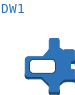 <?xml version="1.0" encoding="UTF-8"?>
<dia:diagram xmlns:dia="http://www.lysator.liu.se/~alla/dia/">
  <dia:layer name="Fondo" visible="true" active="true">
    <dia:group>
      <dia:group>
        <dia:group>
          <dia:group>
            <dia:object type="Standard - BezierLine" version="0" id="O0">
              <dia:attribute name="obj_pos">
                <dia:point val="2.412,1.839"/>
              </dia:attribute>
              <dia:attribute name="obj_bb">
                <dia:rectangle val="1.409,1.826;3.409,1.963"/>
              </dia:attribute>
              <dia:attribute name="bez_points">
                <dia:point val="2.412,1.839"/>
                <dia:point val="2.412,1.963"/>
                <dia:point val="2.412,1.839"/>
                <dia:point val="2.412,1.963"/>
                <dia:point val="2.41,1.958"/>
                <dia:point val="2.409,1.954"/>
                <dia:point val="2.409,1.95"/>
                <dia:point val="2.409,1.826"/>
                <dia:point val="2.409,1.95"/>
                <dia:point val="2.409,1.826"/>
                <dia:point val="2.409,1.83"/>
                <dia:point val="2.41,1.834"/>
                <dia:point val="2.412,1.839"/>
              </dia:attribute>
              <dia:attribute name="corner_types">
                <dia:enum val="0"/>
                <dia:enum val="0"/>
                <dia:enum val="0"/>
                <dia:enum val="0"/>
                <dia:enum val="0"/>
              </dia:attribute>
              <dia:attribute name="line_color">
                <dia:color val="#19486f"/>
              </dia:attribute>
              <dia:attribute name="line_width">
                <dia:real val="0"/>
              </dia:attribute>
            </dia:object>
          </dia:group>
          <dia:object type="Standard - Beziergon" version="0" id="O1">
            <dia:attribute name="obj_pos">
              <dia:point val="2.409,1.95"/>
            </dia:attribute>
            <dia:attribute name="obj_bb">
              <dia:rectangle val="1.409,1.826;3.409,1.963"/>
            </dia:attribute>
            <dia:attribute name="bez_points">
              <dia:point val="2.409,1.95"/>
              <dia:point val="2.409,1.826"/>
              <dia:point val="2.409,1.95"/>
              <dia:point val="2.409,1.826"/>
              <dia:point val="2.409,1.83"/>
              <dia:point val="2.41,1.835"/>
              <dia:point val="2.412,1.839"/>
              <dia:point val="2.412,1.963"/>
              <dia:point val="2.412,1.839"/>
              <dia:point val="2.412,1.963"/>
              <dia:point val="2.41,1.958"/>
              <dia:point val="2.409,1.954"/>
            </dia:attribute>
            <dia:attribute name="corner_types">
              <dia:enum val="0"/>
              <dia:enum val="0"/>
              <dia:enum val="0"/>
              <dia:enum val="0"/>
              <dia:enum val="0"/>
            </dia:attribute>
            <dia:attribute name="line_color">
              <dia:color val="#19486f"/>
            </dia:attribute>
            <dia:attribute name="line_width">
              <dia:real val="0"/>
            </dia:attribute>
            <dia:attribute name="inner_color">
              <dia:color val="#19486f"/>
            </dia:attribute>
            <dia:attribute name="show_background">
              <dia:boolean val="true"/>
            </dia:attribute>
          </dia:object>
          <dia:group>
            <dia:object type="Standard - Polygon" version="0" id="O2">
              <dia:attribute name="obj_pos">
                <dia:point val="2.757,1.829"/>
              </dia:attribute>
              <dia:attribute name="obj_bb">
                <dia:rectangle val="2.472,1.829;2.757,1.963"/>
              </dia:attribute>
              <dia:attribute name="poly_points">
                <dia:point val="2.757,1.829"/>
                <dia:point val="2.745,1.963"/>
                <dia:point val="2.482,1.963"/>
                <dia:point val="2.472,1.832"/>
              </dia:attribute>
              <dia:attribute name="line_color">
                <dia:color val="#19486f"/>
              </dia:attribute>
              <dia:attribute name="line_width">
                <dia:real val="0"/>
              </dia:attribute>
              <dia:attribute name="inner_color">
                <dia:color val="#19486f"/>
              </dia:attribute>
              <dia:attribute name="show_background">
                <dia:boolean val="true"/>
              </dia:attribute>
            </dia:object>
          </dia:group>
          <dia:group>
            <dia:object type="Standard - BezierLine" version="0" id="O3">
              <dia:attribute name="obj_pos">
                <dia:point val="2.919,1.848"/>
              </dia:attribute>
              <dia:attribute name="obj_bb">
                <dia:rectangle val="2.851,1.848;2.919,2.007"/>
              </dia:attribute>
              <dia:attribute name="bez_points">
                <dia:point val="2.919,1.848"/>
                <dia:point val="2.919,1.972"/>
                <dia:point val="2.919,1.848"/>
                <dia:point val="2.919,1.972"/>
                <dia:point val="2.903,1.992"/>
                <dia:point val="2.879,2.005"/>
                <dia:point val="2.851,2.007"/>
                <dia:point val="2.851,1.883"/>
                <dia:point val="2.851,2.007"/>
                <dia:point val="2.851,1.883"/>
                <dia:point val="2.879,1.881"/>
                <dia:point val="2.903,1.868"/>
                <dia:point val="2.919,1.848"/>
              </dia:attribute>
              <dia:attribute name="corner_types">
                <dia:enum val="0"/>
                <dia:enum val="0"/>
                <dia:enum val="0"/>
                <dia:enum val="0"/>
                <dia:enum val="0"/>
              </dia:attribute>
              <dia:attribute name="line_color">
                <dia:color val="#19486f"/>
              </dia:attribute>
              <dia:attribute name="line_width">
                <dia:real val="0"/>
              </dia:attribute>
            </dia:object>
          </dia:group>
          <dia:object type="Standard - Beziergon" version="0" id="O4">
            <dia:attribute name="obj_pos">
              <dia:point val="2.919,1.848"/>
            </dia:attribute>
            <dia:attribute name="obj_bb">
              <dia:rectangle val="2.851,1.848;2.919,2.007"/>
            </dia:attribute>
            <dia:attribute name="bez_points">
              <dia:point val="2.919,1.848"/>
              <dia:point val="2.919,1.972"/>
              <dia:point val="2.919,1.848"/>
              <dia:point val="2.919,1.972"/>
              <dia:point val="2.903,1.992"/>
              <dia:point val="2.879,2.005"/>
              <dia:point val="2.851,2.007"/>
              <dia:point val="2.851,1.883"/>
              <dia:point val="2.851,2.007"/>
              <dia:point val="2.851,1.883"/>
              <dia:point val="2.879,1.881"/>
              <dia:point val="2.903,1.868"/>
            </dia:attribute>
            <dia:attribute name="corner_types">
              <dia:enum val="-1797716360"/>
              <dia:enum val="0"/>
              <dia:enum val="0"/>
              <dia:enum val="0"/>
              <dia:enum val="0"/>
            </dia:attribute>
            <dia:attribute name="line_color">
              <dia:color val="#19486f"/>
            </dia:attribute>
            <dia:attribute name="line_width">
              <dia:real val="0"/>
            </dia:attribute>
            <dia:attribute name="inner_color">
              <dia:color val="#19486f"/>
            </dia:attribute>
            <dia:attribute name="show_background">
              <dia:boolean val="true"/>
            </dia:attribute>
          </dia:object>
          <dia:group>
            <dia:object type="Standard - Polygon" version="0" id="O5">
              <dia:attribute name="obj_pos">
                <dia:point val="3.121,1.991"/>
              </dia:attribute>
              <dia:attribute name="obj_bb">
                <dia:rectangle val="2.88,1.814;3.121,2.115"/>
              </dia:attribute>
              <dia:attribute name="poly_points">
                <dia:point val="3.121,1.991"/>
                <dia:point val="3.121,2.115"/>
                <dia:point val="2.919,1.972"/>
                <dia:point val="2.88,1.814"/>
              </dia:attribute>
              <dia:attribute name="line_color">
                <dia:color val="#19486f"/>
              </dia:attribute>
              <dia:attribute name="line_width">
                <dia:real val="0"/>
              </dia:attribute>
              <dia:attribute name="inner_color">
                <dia:color val="#19486f"/>
              </dia:attribute>
              <dia:attribute name="show_background">
                <dia:boolean val="true"/>
              </dia:attribute>
            </dia:object>
          </dia:group>
          <dia:group>
            <dia:object type="Standard - Polygon" version="0" id="O6">
              <dia:attribute name="obj_pos">
                <dia:point val="2.482,1.839"/>
              </dia:attribute>
              <dia:attribute name="obj_bb">
                <dia:rectangle val="2.168,1.839;2.482,2.338"/>
              </dia:attribute>
              <dia:attribute name="poly_points">
                <dia:point val="2.482,1.839"/>
                <dia:point val="2.482,1.963"/>
                <dia:point val="2.168,2.338"/>
                <dia:point val="2.168,2.214"/>
              </dia:attribute>
              <dia:attribute name="line_color">
                <dia:color val="#19486f"/>
              </dia:attribute>
              <dia:attribute name="line_width">
                <dia:real val="0"/>
              </dia:attribute>
              <dia:attribute name="inner_color">
                <dia:color val="#19486f"/>
              </dia:attribute>
              <dia:attribute name="show_background">
                <dia:boolean val="true"/>
              </dia:attribute>
            </dia:object>
          </dia:group>
          <dia:group>
            <dia:object type="Standard - Polygon" version="0" id="O7">
              <dia:attribute name="obj_pos">
                <dia:point val="2.919,2.225"/>
              </dia:attribute>
              <dia:attribute name="obj_bb">
                <dia:rectangle val="2.745,1.839;2.919,2.349"/>
              </dia:attribute>
              <dia:attribute name="poly_points">
                <dia:point val="2.919,2.225"/>
                <dia:point val="2.919,2.349"/>
                <dia:point val="2.745,1.963"/>
                <dia:point val="2.745,1.839"/>
              </dia:attribute>
              <dia:attribute name="line_color">
                <dia:color val="#19486f"/>
              </dia:attribute>
              <dia:attribute name="line_width">
                <dia:real val="0"/>
              </dia:attribute>
              <dia:attribute name="inner_color">
                <dia:color val="#19486f"/>
              </dia:attribute>
              <dia:attribute name="show_background">
                <dia:boolean val="true"/>
              </dia:attribute>
            </dia:object>
          </dia:group>
          <dia:group>
            <dia:object type="Standard - Polygon" version="0" id="O8">
              <dia:attribute name="obj_pos">
                <dia:point val="3.163,2.251"/>
              </dia:attribute>
              <dia:attribute name="obj_bb">
                <dia:rectangle val="3.059,2.251;3.163,2.424"/>
              </dia:attribute>
              <dia:attribute name="poly_points">
                <dia:point val="3.163,2.251"/>
                <dia:point val="3.121,2.403"/>
                <dia:point val="3.059,2.424"/>
                <dia:point val="3.059,2.3"/>
              </dia:attribute>
              <dia:attribute name="line_color">
                <dia:color val="#19486f"/>
              </dia:attribute>
              <dia:attribute name="line_width">
                <dia:real val="0"/>
              </dia:attribute>
              <dia:attribute name="inner_color">
                <dia:color val="#19486f"/>
              </dia:attribute>
              <dia:attribute name="show_background">
                <dia:boolean val="true"/>
              </dia:attribute>
            </dia:object>
          </dia:group>
          <dia:group>
            <dia:object type="Standard - Polygon" version="0" id="O9">
              <dia:attribute name="obj_pos">
                <dia:point val="3.605,2.385"/>
              </dia:attribute>
              <dia:attribute name="obj_bb">
                <dia:rectangle val="3.474,2.385;3.605,2.523"/>
              </dia:attribute>
              <dia:attribute name="poly_points">
                <dia:point val="3.605,2.385"/>
                <dia:point val="3.582,2.523"/>
                <dia:point val="3.474,2.523"/>
                <dia:point val="3.474,2.399"/>
              </dia:attribute>
              <dia:attribute name="line_color">
                <dia:color val="#19486f"/>
              </dia:attribute>
              <dia:attribute name="line_width">
                <dia:real val="0"/>
              </dia:attribute>
              <dia:attribute name="inner_color">
                <dia:color val="#19486f"/>
              </dia:attribute>
              <dia:attribute name="show_background">
                <dia:boolean val="true"/>
              </dia:attribute>
            </dia:object>
          </dia:group>
          <dia:group>
            <dia:object type="Standard - Box" version="0" id="O10">
              <dia:attribute name="obj_pos">
                <dia:point val="3.315,2.399"/>
              </dia:attribute>
              <dia:attribute name="obj_bb">
                <dia:rectangle val="3.315,2.399;3.333,2.523"/>
              </dia:attribute>
              <dia:attribute name="elem_corner">
                <dia:point val="3.315,2.399"/>
              </dia:attribute>
              <dia:attribute name="elem_width">
                <dia:real val="0.018"/>
              </dia:attribute>
              <dia:attribute name="elem_height">
                <dia:real val="0.124"/>
              </dia:attribute>
              <dia:attribute name="border_width">
                <dia:real val="0"/>
              </dia:attribute>
              <dia:attribute name="border_color">
                <dia:color val="#19486f"/>
              </dia:attribute>
              <dia:attribute name="inner_color">
                <dia:color val="#19486f"/>
              </dia:attribute>
              <dia:attribute name="show_background">
                <dia:boolean val="true"/>
              </dia:attribute>
            </dia:object>
          </dia:group>
          <dia:group>
            <dia:object type="Standard - BezierLine" version="0" id="O11">
              <dia:attribute name="obj_pos">
                <dia:point val="3.686,2.312"/>
              </dia:attribute>
              <dia:attribute name="obj_bb">
                <dia:rectangle val="2.685,2.308;4.685,2.587"/>
              </dia:attribute>
              <dia:attribute name="bez_points">
                <dia:point val="3.686,2.312"/>
                <dia:point val="3.686,2.436"/>
                <dia:point val="3.686,2.312"/>
                <dia:point val="3.686,2.436"/>
                <dia:point val="3.686,2.44"/>
                <dia:point val="3.686,2.444"/>
                <dia:point val="3.685,2.447"/>
                <dia:point val="3.685,2.323"/>
                <dia:point val="3.685,2.447"/>
                <dia:point val="3.685,2.323"/>
                <dia:point val="3.686,2.32"/>
                <dia:point val="3.686,2.316"/>
                <dia:point val="3.686,2.312"/>
              </dia:attribute>
              <dia:attribute name="corner_types">
                <dia:enum val="0"/>
                <dia:enum val="0"/>
                <dia:enum val="0"/>
                <dia:enum val="0"/>
                <dia:enum val="0"/>
              </dia:attribute>
              <dia:attribute name="line_color">
                <dia:color val="#19486f"/>
              </dia:attribute>
              <dia:attribute name="line_width">
                <dia:real val="0"/>
              </dia:attribute>
            </dia:object>
            <dia:object type="Standard - BezierLine" version="0" id="O12">
              <dia:attribute name="obj_pos">
                <dia:point val="3.685,2.323"/>
              </dia:attribute>
              <dia:attribute name="obj_bb">
                <dia:rectangle val="3.683,2.323;3.685,2.459"/>
              </dia:attribute>
              <dia:attribute name="bez_points">
                <dia:point val="3.685,2.323"/>
                <dia:point val="3.685,2.447"/>
                <dia:point val="3.685,2.323"/>
                <dia:point val="3.685,2.447"/>
                <dia:point val="3.685,2.451"/>
                <dia:point val="3.684,2.456"/>
                <dia:point val="3.683,2.459"/>
                <dia:point val="3.683,2.335"/>
                <dia:point val="3.683,2.459"/>
                <dia:point val="3.683,2.335"/>
                <dia:point val="3.684,2.332"/>
                <dia:point val="3.685,2.327"/>
                <dia:point val="3.685,2.323"/>
              </dia:attribute>
              <dia:attribute name="corner_types">
                <dia:enum val="0"/>
                <dia:enum val="0"/>
                <dia:enum val="0"/>
                <dia:enum val="0"/>
                <dia:enum val="0"/>
              </dia:attribute>
              <dia:attribute name="line_color">
                <dia:color val="#19486f"/>
              </dia:attribute>
              <dia:attribute name="line_width">
                <dia:real val="0"/>
              </dia:attribute>
            </dia:object>
            <dia:object type="Standard - BezierLine" version="0" id="O13">
              <dia:attribute name="obj_pos">
                <dia:point val="3.683,2.335"/>
              </dia:attribute>
              <dia:attribute name="obj_bb">
                <dia:rectangle val="3.677,2.335;3.683,2.473"/>
              </dia:attribute>
              <dia:attribute name="bez_points">
                <dia:point val="3.683,2.335"/>
                <dia:point val="3.683,2.459"/>
                <dia:point val="3.683,2.335"/>
                <dia:point val="3.683,2.459"/>
                <dia:point val="3.681,2.464"/>
                <dia:point val="3.679,2.469"/>
                <dia:point val="3.677,2.473"/>
                <dia:point val="3.677,2.349"/>
                <dia:point val="3.677,2.473"/>
                <dia:point val="3.677,2.349"/>
                <dia:point val="3.679,2.345"/>
                <dia:point val="3.681,2.34"/>
                <dia:point val="3.683,2.335"/>
              </dia:attribute>
              <dia:attribute name="corner_types">
                <dia:enum val="0"/>
                <dia:enum val="0"/>
                <dia:enum val="0"/>
                <dia:enum val="0"/>
                <dia:enum val="0"/>
              </dia:attribute>
              <dia:attribute name="line_color">
                <dia:color val="#19486f"/>
              </dia:attribute>
              <dia:attribute name="line_width">
                <dia:real val="0"/>
              </dia:attribute>
            </dia:object>
            <dia:object type="Standard - BezierLine" version="0" id="O14">
              <dia:attribute name="obj_pos">
                <dia:point val="3.677,2.349"/>
              </dia:attribute>
              <dia:attribute name="obj_bb">
                <dia:rectangle val="3.582,2.349;3.677,2.523"/>
              </dia:attribute>
              <dia:attribute name="bez_points">
                <dia:point val="3.677,2.349"/>
                <dia:point val="3.677,2.473"/>
                <dia:point val="3.677,2.349"/>
                <dia:point val="3.677,2.473"/>
                <dia:point val="3.659,2.504"/>
                <dia:point val="3.62,2.523"/>
                <dia:point val="3.582,2.523"/>
                <dia:point val="3.582,2.399"/>
                <dia:point val="3.582,2.523"/>
                <dia:point val="3.582,2.399"/>
                <dia:point val="3.62,2.399"/>
                <dia:point val="3.659,2.38"/>
                <dia:point val="3.677,2.349"/>
              </dia:attribute>
              <dia:attribute name="corner_types">
                <dia:enum val="0"/>
                <dia:enum val="0"/>
                <dia:enum val="0"/>
                <dia:enum val="0"/>
                <dia:enum val="0"/>
              </dia:attribute>
              <dia:attribute name="line_color">
                <dia:color val="#19486f"/>
              </dia:attribute>
              <dia:attribute name="line_width">
                <dia:real val="0"/>
              </dia:attribute>
            </dia:object>
          </dia:group>
          <dia:object type="Standard - Beziergon" version="0" id="O15">
            <dia:attribute name="obj_pos">
              <dia:point val="3.686,2.312"/>
            </dia:attribute>
            <dia:attribute name="obj_bb">
              <dia:rectangle val="2.686,2.312;4.686,2.523"/>
            </dia:attribute>
            <dia:attribute name="bez_points">
              <dia:point val="3.686,2.312"/>
              <dia:point val="3.686,2.436"/>
              <dia:point val="3.686,2.312"/>
              <dia:point val="3.686,2.436"/>
              <dia:point val="3.686,2.489"/>
              <dia:point val="3.634,2.523"/>
              <dia:point val="3.582,2.523"/>
              <dia:point val="3.582,2.399"/>
              <dia:point val="3.582,2.523"/>
              <dia:point val="3.582,2.399"/>
              <dia:point val="3.634,2.399"/>
              <dia:point val="3.686,2.365"/>
            </dia:attribute>
            <dia:attribute name="corner_types">
              <dia:enum val="-1797716360"/>
              <dia:enum val="0"/>
              <dia:enum val="0"/>
              <dia:enum val="0"/>
              <dia:enum val="0"/>
            </dia:attribute>
            <dia:attribute name="line_color">
              <dia:color val="#19486f"/>
            </dia:attribute>
            <dia:attribute name="line_width">
              <dia:real val="0"/>
            </dia:attribute>
            <dia:attribute name="inner_color">
              <dia:color val="#19486f"/>
            </dia:attribute>
            <dia:attribute name="show_background">
              <dia:boolean val="true"/>
            </dia:attribute>
          </dia:object>
          <dia:group>
            <dia:object type="Standard - BezierLine" version="0" id="O16">
              <dia:attribute name="obj_pos">
                <dia:point val="3.21,2.406"/>
              </dia:attribute>
              <dia:attribute name="obj_bb">
                <dia:rectangle val="2.121,2.312;4.121,2.53"/>
              </dia:attribute>
              <dia:attribute name="bez_points">
                <dia:point val="3.21,2.406"/>
                <dia:point val="3.21,2.53"/>
                <dia:point val="3.21,2.406"/>
                <dia:point val="3.21,2.53"/>
                <dia:point val="3.16,2.527"/>
                <dia:point val="3.121,2.487"/>
                <dia:point val="3.121,2.436"/>
                <dia:point val="3.121,2.312"/>
                <dia:point val="3.121,2.436"/>
                <dia:point val="3.121,2.312"/>
                <dia:point val="3.121,2.363"/>
                <dia:point val="3.16,2.403"/>
                <dia:point val="3.21,2.406"/>
              </dia:attribute>
              <dia:attribute name="corner_types">
                <dia:enum val="0"/>
                <dia:enum val="0"/>
                <dia:enum val="0"/>
                <dia:enum val="0"/>
                <dia:enum val="0"/>
              </dia:attribute>
              <dia:attribute name="line_color">
                <dia:color val="#19486f"/>
              </dia:attribute>
              <dia:attribute name="line_width">
                <dia:real val="0"/>
              </dia:attribute>
            </dia:object>
          </dia:group>
          <dia:object type="Standard - Beziergon" version="0" id="O17">
            <dia:attribute name="obj_pos">
              <dia:point val="3.21,2.406"/>
            </dia:attribute>
            <dia:attribute name="obj_bb">
              <dia:rectangle val="2.121,2.312;4.121,2.53"/>
            </dia:attribute>
            <dia:attribute name="bez_points">
              <dia:point val="3.21,2.406"/>
              <dia:point val="3.21,2.53"/>
              <dia:point val="3.21,2.406"/>
              <dia:point val="3.21,2.53"/>
              <dia:point val="3.16,2.527"/>
              <dia:point val="3.121,2.487"/>
              <dia:point val="3.121,2.436"/>
              <dia:point val="3.121,2.312"/>
              <dia:point val="3.121,2.436"/>
              <dia:point val="3.121,2.312"/>
              <dia:point val="3.121,2.363"/>
              <dia:point val="3.16,2.403"/>
            </dia:attribute>
            <dia:attribute name="corner_types">
              <dia:enum val="-1797716360"/>
              <dia:enum val="0"/>
              <dia:enum val="0"/>
              <dia:enum val="0"/>
              <dia:enum val="0"/>
            </dia:attribute>
            <dia:attribute name="line_color">
              <dia:color val="#19486f"/>
            </dia:attribute>
            <dia:attribute name="line_width">
              <dia:real val="0"/>
            </dia:attribute>
            <dia:attribute name="inner_color">
              <dia:color val="#19486f"/>
            </dia:attribute>
            <dia:attribute name="show_background">
              <dia:boolean val="true"/>
            </dia:attribute>
          </dia:object>
          <dia:group>
            <dia:object type="Standard - Polygon" version="0" id="O18">
              <dia:attribute name="obj_pos">
                <dia:point val="2.962,2.332"/>
              </dia:attribute>
              <dia:attribute name="obj_bb">
                <dia:rectangle val="2.203,2.332;2.962,2.722"/>
              </dia:attribute>
              <dia:attribute name="poly_points">
                <dia:point val="2.962,2.332"/>
                <dia:point val="2.962,2.456"/>
                <dia:point val="2.203,2.722"/>
                <dia:point val="2.203,2.598"/>
              </dia:attribute>
              <dia:attribute name="line_color">
                <dia:color val="#19486f"/>
              </dia:attribute>
              <dia:attribute name="line_width">
                <dia:real val="0"/>
              </dia:attribute>
              <dia:attribute name="inner_color">
                <dia:color val="#19486f"/>
              </dia:attribute>
              <dia:attribute name="show_background">
                <dia:boolean val="true"/>
              </dia:attribute>
            </dia:object>
          </dia:group>
          <dia:group>
            <dia:object type="Standard - Polygon" version="0" id="O19">
              <dia:attribute name="obj_pos">
                <dia:point val="3.101,2.612"/>
              </dia:attribute>
              <dia:attribute name="obj_bb">
                <dia:rectangle val="2.944,2.285;3.101,2.736"/>
              </dia:attribute>
              <dia:attribute name="poly_points">
                <dia:point val="3.101,2.612"/>
                <dia:point val="3.101,2.736"/>
                <dia:point val="2.955,2.435"/>
                <dia:point val="2.944,2.285"/>
              </dia:attribute>
              <dia:attribute name="line_color">
                <dia:color val="#19486f"/>
              </dia:attribute>
              <dia:attribute name="line_width">
                <dia:real val="0"/>
              </dia:attribute>
              <dia:attribute name="inner_color">
                <dia:color val="#19486f"/>
              </dia:attribute>
              <dia:attribute name="show_background">
                <dia:boolean val="true"/>
              </dia:attribute>
            </dia:object>
          </dia:group>
          <dia:group>
            <dia:object type="Standard - Polygon" version="0" id="O20">
              <dia:attribute name="obj_pos">
                <dia:point val="3.332,2.347"/>
              </dia:attribute>
              <dia:attribute name="obj_bb">
                <dia:rectangle val="3.214,2.347;3.332,2.739"/>
              </dia:attribute>
              <dia:attribute name="poly_points">
                <dia:point val="3.332,2.347"/>
                <dia:point val="3.315,2.523"/>
                <dia:point val="3.214,2.739"/>
                <dia:point val="3.214,2.615"/>
              </dia:attribute>
              <dia:attribute name="line_color">
                <dia:color val="#19486f"/>
              </dia:attribute>
              <dia:attribute name="line_width">
                <dia:real val="0"/>
              </dia:attribute>
              <dia:attribute name="inner_color">
                <dia:color val="#19486f"/>
              </dia:attribute>
              <dia:attribute name="show_background">
                <dia:boolean val="true"/>
              </dia:attribute>
            </dia:object>
          </dia:group>
          <dia:group>
            <dia:object type="Standard - Polygon" version="0" id="O21">
              <dia:attribute name="obj_pos">
                <dia:point val="3.206,2.808"/>
              </dia:attribute>
              <dia:attribute name="obj_bb">
                <dia:rectangle val="3.15,2.679;3.206,2.932"/>
              </dia:attribute>
              <dia:attribute name="poly_points">
                <dia:point val="3.206,2.808"/>
                <dia:point val="3.206,2.932"/>
                <dia:point val="3.162,2.843"/>
                <dia:point val="3.15,2.679"/>
              </dia:attribute>
              <dia:attribute name="line_color">
                <dia:color val="#19486f"/>
              </dia:attribute>
              <dia:attribute name="line_width">
                <dia:real val="0"/>
              </dia:attribute>
              <dia:attribute name="inner_color">
                <dia:color val="#19486f"/>
              </dia:attribute>
              <dia:attribute name="show_background">
                <dia:boolean val="true"/>
              </dia:attribute>
            </dia:object>
          </dia:group>
          <dia:group>
            <dia:object type="Standard - Polygon" version="0" id="O22">
              <dia:attribute name="obj_pos">
                <dia:point val="3.162,2.719"/>
              </dia:attribute>
              <dia:attribute name="obj_bb">
                <dia:rectangle val="3.039,2.719;3.162,3.092"/>
              </dia:attribute>
              <dia:attribute name="poly_points">
                <dia:point val="3.162,2.719"/>
                <dia:point val="3.162,2.843"/>
                <dia:point val="3.039,3.092"/>
                <dia:point val="3.039,2.968"/>
              </dia:attribute>
              <dia:attribute name="line_color">
                <dia:color val="#19486f"/>
              </dia:attribute>
              <dia:attribute name="line_width">
                <dia:real val="0"/>
              </dia:attribute>
              <dia:attribute name="inner_color">
                <dia:color val="#19486f"/>
              </dia:attribute>
              <dia:attribute name="show_background">
                <dia:boolean val="true"/>
              </dia:attribute>
            </dia:object>
          </dia:group>
          <dia:group>
            <dia:object type="Standard - Polygon" version="0" id="O23">
              <dia:attribute name="obj_pos">
                <dia:point val="2.892,3.032"/>
              </dia:attribute>
              <dia:attribute name="obj_bb">
                <dia:rectangle val="2.203,2.898;2.892,3.156"/>
              </dia:attribute>
              <dia:attribute name="poly_points">
                <dia:point val="2.892,3.032"/>
                <dia:point val="2.892,3.156"/>
                <dia:point val="2.203,3.022"/>
                <dia:point val="2.203,2.898"/>
              </dia:attribute>
              <dia:attribute name="line_color">
                <dia:color val="#19486f"/>
              </dia:attribute>
              <dia:attribute name="line_width">
                <dia:real val="0"/>
              </dia:attribute>
              <dia:attribute name="inner_color">
                <dia:color val="#19486f"/>
              </dia:attribute>
              <dia:attribute name="show_background">
                <dia:boolean val="true"/>
              </dia:attribute>
            </dia:object>
          </dia:group>
          <dia:group>
            <dia:object type="Standard - Polygon" version="0" id="O24">
              <dia:attribute name="obj_pos">
                <dia:point val="3.121,3.08"/>
              </dia:attribute>
              <dia:attribute name="obj_bb">
                <dia:rectangle val="2.969,3.041;3.121,3.204"/>
              </dia:attribute>
              <dia:attribute name="poly_points">
                <dia:point val="3.121,3.08"/>
                <dia:point val="3.121,3.204"/>
                <dia:point val="2.996,3.175"/>
                <dia:point val="2.969,3.041"/>
              </dia:attribute>
              <dia:attribute name="line_color">
                <dia:color val="#19486f"/>
              </dia:attribute>
              <dia:attribute name="line_width">
                <dia:real val="0"/>
              </dia:attribute>
              <dia:attribute name="inner_color">
                <dia:color val="#19486f"/>
              </dia:attribute>
              <dia:attribute name="show_background">
                <dia:boolean val="true"/>
              </dia:attribute>
            </dia:object>
          </dia:group>
          <dia:group>
            <dia:object type="Standard - BezierLine" version="0" id="O25">
              <dia:attribute name="obj_pos">
                <dia:point val="2.203,3.038"/>
              </dia:attribute>
              <dia:attribute name="obj_bb">
                <dia:rectangle val="1.201,3.038;3.201,3.307"/>
              </dia:attribute>
              <dia:attribute name="bez_points">
                <dia:point val="2.203,3.038"/>
                <dia:point val="2.203,3.162"/>
                <dia:point val="2.203,3.038"/>
                <dia:point val="2.203,3.162"/>
                <dia:point val="2.203,3.17"/>
                <dia:point val="2.202,3.178"/>
                <dia:point val="2.201,3.186"/>
                <dia:point val="2.201,3.062"/>
                <dia:point val="2.201,3.186"/>
                <dia:point val="2.201,3.062"/>
                <dia:point val="2.202,3.054"/>
                <dia:point val="2.203,3.046"/>
                <dia:point val="2.203,3.038"/>
              </dia:attribute>
              <dia:attribute name="corner_types">
                <dia:enum val="0"/>
                <dia:enum val="0"/>
                <dia:enum val="0"/>
                <dia:enum val="0"/>
                <dia:enum val="0"/>
              </dia:attribute>
              <dia:attribute name="line_color">
                <dia:color val="#19486f"/>
              </dia:attribute>
              <dia:attribute name="line_width">
                <dia:real val="0"/>
              </dia:attribute>
            </dia:object>
            <dia:object type="Standard - BezierLine" version="0" id="O26">
              <dia:attribute name="obj_pos">
                <dia:point val="2.201,3.062"/>
              </dia:attribute>
              <dia:attribute name="obj_bb">
                <dia:rectangle val="2.196,3.062;2.201,3.21"/>
              </dia:attribute>
              <dia:attribute name="bez_points">
                <dia:point val="2.201,3.062"/>
                <dia:point val="2.201,3.186"/>
                <dia:point val="2.201,3.062"/>
                <dia:point val="2.201,3.186"/>
                <dia:point val="2.2,3.194"/>
                <dia:point val="2.198,3.202"/>
                <dia:point val="2.196,3.21"/>
                <dia:point val="2.196,3.086"/>
                <dia:point val="2.196,3.21"/>
                <dia:point val="2.196,3.086"/>
                <dia:point val="2.198,3.078"/>
                <dia:point val="2.2,3.07"/>
                <dia:point val="2.201,3.062"/>
              </dia:attribute>
              <dia:attribute name="corner_types">
                <dia:enum val="0"/>
                <dia:enum val="0"/>
                <dia:enum val="0"/>
                <dia:enum val="0"/>
                <dia:enum val="0"/>
              </dia:attribute>
              <dia:attribute name="line_color">
                <dia:color val="#19486f"/>
              </dia:attribute>
              <dia:attribute name="line_width">
                <dia:real val="0"/>
              </dia:attribute>
            </dia:object>
            <dia:object type="Standard - BezierLine" version="0" id="O27">
              <dia:attribute name="obj_pos">
                <dia:point val="2.196,3.086"/>
              </dia:attribute>
              <dia:attribute name="obj_bb">
                <dia:rectangle val="2.186,3.086;2.196,3.233"/>
              </dia:attribute>
              <dia:attribute name="bez_points">
                <dia:point val="2.196,3.086"/>
                <dia:point val="2.196,3.21"/>
                <dia:point val="2.196,3.086"/>
                <dia:point val="2.196,3.21"/>
                <dia:point val="2.193,3.218"/>
                <dia:point val="2.19,3.226"/>
                <dia:point val="2.186,3.233"/>
                <dia:point val="2.186,3.109"/>
                <dia:point val="2.186,3.233"/>
                <dia:point val="2.186,3.109"/>
                <dia:point val="2.19,3.102"/>
                <dia:point val="2.193,3.094"/>
                <dia:point val="2.196,3.086"/>
              </dia:attribute>
              <dia:attribute name="corner_types">
                <dia:enum val="0"/>
                <dia:enum val="0"/>
                <dia:enum val="0"/>
                <dia:enum val="0"/>
                <dia:enum val="0"/>
              </dia:attribute>
              <dia:attribute name="line_color">
                <dia:color val="#19486f"/>
              </dia:attribute>
              <dia:attribute name="line_width">
                <dia:real val="0"/>
              </dia:attribute>
            </dia:object>
            <dia:object type="Standard - BezierLine" version="0" id="O28">
              <dia:attribute name="obj_pos">
                <dia:point val="2.186,3.109"/>
              </dia:attribute>
              <dia:attribute name="obj_bb">
                <dia:rectangle val="2.135,3.109;2.186,3.283"/>
              </dia:attribute>
              <dia:attribute name="bez_points">
                <dia:point val="2.186,3.109"/>
                <dia:point val="2.186,3.233"/>
                <dia:point val="2.186,3.109"/>
                <dia:point val="2.186,3.233"/>
                <dia:point val="2.174,3.254"/>
                <dia:point val="2.157,3.271"/>
                <dia:point val="2.135,3.283"/>
                <dia:point val="2.135,3.159"/>
                <dia:point val="2.135,3.283"/>
                <dia:point val="2.135,3.159"/>
                <dia:point val="2.157,3.147"/>
                <dia:point val="2.174,3.13"/>
                <dia:point val="2.186,3.109"/>
              </dia:attribute>
              <dia:attribute name="corner_types">
                <dia:enum val="0"/>
                <dia:enum val="0"/>
                <dia:enum val="0"/>
                <dia:enum val="0"/>
                <dia:enum val="0"/>
              </dia:attribute>
              <dia:attribute name="line_color">
                <dia:color val="#19486f"/>
              </dia:attribute>
              <dia:attribute name="line_width">
                <dia:real val="0"/>
              </dia:attribute>
            </dia:object>
          </dia:group>
          <dia:object type="Standard - Beziergon" version="0" id="O29">
            <dia:attribute name="obj_pos">
              <dia:point val="2.203,3.038"/>
            </dia:attribute>
            <dia:attribute name="obj_bb">
              <dia:rectangle val="1.203,3.038;3.203,3.283"/>
            </dia:attribute>
            <dia:attribute name="bez_points">
              <dia:point val="2.203,3.038"/>
              <dia:point val="2.203,3.162"/>
              <dia:point val="2.203,3.038"/>
              <dia:point val="2.203,3.162"/>
              <dia:point val="2.203,3.215"/>
              <dia:point val="2.179,3.259"/>
              <dia:point val="2.135,3.283"/>
              <dia:point val="2.135,3.159"/>
              <dia:point val="2.135,3.283"/>
              <dia:point val="2.135,3.159"/>
              <dia:point val="2.179,3.135"/>
              <dia:point val="2.203,3.091"/>
            </dia:attribute>
            <dia:attribute name="corner_types">
              <dia:enum val="-1797716344"/>
              <dia:enum val="0"/>
              <dia:enum val="0"/>
              <dia:enum val="0"/>
              <dia:enum val="0"/>
            </dia:attribute>
            <dia:attribute name="line_color">
              <dia:color val="#19486f"/>
            </dia:attribute>
            <dia:attribute name="line_width">
              <dia:real val="0"/>
            </dia:attribute>
            <dia:attribute name="inner_color">
              <dia:color val="#19486f"/>
            </dia:attribute>
            <dia:attribute name="show_background">
              <dia:boolean val="true"/>
            </dia:attribute>
          </dia:object>
          <dia:group>
            <dia:object type="Standard - BezierLine" version="0" id="O30">
              <dia:attribute name="obj_pos">
                <dia:point val="1.367,3.171"/>
              </dia:attribute>
              <dia:attribute name="obj_bb">
                <dia:rectangle val="0.214,3.037;2.214,3.295"/>
              </dia:attribute>
              <dia:attribute name="bez_points">
                <dia:point val="1.367,3.171"/>
                <dia:point val="1.367,3.295"/>
                <dia:point val="1.367,3.171"/>
                <dia:point val="1.367,3.295"/>
                <dia:point val="1.289,3.295"/>
                <dia:point val="1.214,3.24"/>
                <dia:point val="1.214,3.162"/>
                <dia:point val="1.214,3.038"/>
                <dia:point val="1.214,3.162"/>
                <dia:point val="1.214,3.038"/>
                <dia:point val="1.214,3.116"/>
                <dia:point val="1.289,3.171"/>
                <dia:point val="1.367,3.171"/>
              </dia:attribute>
              <dia:attribute name="corner_types">
                <dia:enum val="0"/>
                <dia:enum val="0"/>
                <dia:enum val="0"/>
                <dia:enum val="0"/>
                <dia:enum val="0"/>
              </dia:attribute>
              <dia:attribute name="line_color">
                <dia:color val="#19486f"/>
              </dia:attribute>
              <dia:attribute name="line_width">
                <dia:real val="0"/>
              </dia:attribute>
            </dia:object>
          </dia:group>
          <dia:object type="Standard - Beziergon" version="0" id="O31">
            <dia:attribute name="obj_pos">
              <dia:point val="1.367,3.171"/>
            </dia:attribute>
            <dia:attribute name="obj_bb">
              <dia:rectangle val="0.214,3.037;2.214,3.295"/>
            </dia:attribute>
            <dia:attribute name="bez_points">
              <dia:point val="1.367,3.171"/>
              <dia:point val="1.367,3.295"/>
              <dia:point val="1.367,3.171"/>
              <dia:point val="1.367,3.295"/>
              <dia:point val="1.289,3.295"/>
              <dia:point val="1.214,3.24"/>
              <dia:point val="1.214,3.162"/>
              <dia:point val="1.214,3.038"/>
              <dia:point val="1.214,3.162"/>
              <dia:point val="1.214,3.038"/>
              <dia:point val="1.214,3.116"/>
              <dia:point val="1.289,3.171"/>
            </dia:attribute>
            <dia:attribute name="corner_types">
              <dia:enum val="-1797716344"/>
              <dia:enum val="0"/>
              <dia:enum val="0"/>
              <dia:enum val="0"/>
              <dia:enum val="0"/>
            </dia:attribute>
            <dia:attribute name="line_color">
              <dia:color val="#19486f"/>
            </dia:attribute>
            <dia:attribute name="line_width">
              <dia:real val="0"/>
            </dia:attribute>
            <dia:attribute name="inner_color">
              <dia:color val="#19486f"/>
            </dia:attribute>
            <dia:attribute name="show_background">
              <dia:boolean val="true"/>
            </dia:attribute>
          </dia:object>
          <dia:group>
            <dia:object type="Standard - Polygon" version="0" id="O32">
              <dia:attribute name="obj_pos">
                <dia:point val="2.028,3.171"/>
              </dia:attribute>
              <dia:attribute name="obj_bb">
                <dia:rectangle val="1.341,3.147;2.028,3.295"/>
              </dia:attribute>
              <dia:attribute name="poly_points">
                <dia:point val="2.028,3.171"/>
                <dia:point val="2.028,3.295"/>
                <dia:point val="1.367,3.295"/>
                <dia:point val="1.341,3.147"/>
              </dia:attribute>
              <dia:attribute name="line_color">
                <dia:color val="#19486f"/>
              </dia:attribute>
              <dia:attribute name="line_width">
                <dia:real val="0"/>
              </dia:attribute>
              <dia:attribute name="inner_color">
                <dia:color val="#19486f"/>
              </dia:attribute>
              <dia:attribute name="show_background">
                <dia:boolean val="true"/>
              </dia:attribute>
            </dia:object>
          </dia:group>
          <dia:group>
            <dia:object type="Standard - Polygon" version="0" id="O33">
              <dia:attribute name="obj_pos">
                <dia:point val="3.609,3.306"/>
              </dia:attribute>
              <dia:attribute name="obj_bb">
                <dia:rectangle val="3.188,3.3;3.609,3.435"/>
              </dia:attribute>
              <dia:attribute name="poly_points">
                <dia:point val="3.609,3.306"/>
                <dia:point val="3.582,3.435"/>
                <dia:point val="3.214,3.435"/>
                <dia:point val="3.188,3.3"/>
              </dia:attribute>
              <dia:attribute name="line_color">
                <dia:color val="#19486f"/>
              </dia:attribute>
              <dia:attribute name="line_width">
                <dia:real val="0"/>
              </dia:attribute>
              <dia:attribute name="inner_color">
                <dia:color val="#19486f"/>
              </dia:attribute>
              <dia:attribute name="show_background">
                <dia:boolean val="true"/>
              </dia:attribute>
            </dia:object>
          </dia:group>
          <dia:group>
            <dia:object type="Standard - BezierLine" version="0" id="O34">
              <dia:attribute name="obj_pos">
                <dia:point val="3.686,3.266"/>
              </dia:attribute>
              <dia:attribute name="obj_bb">
                <dia:rectangle val="2.685,3.226;4.685,3.572"/>
              </dia:attribute>
              <dia:attribute name="bez_points">
                <dia:point val="3.686,3.266"/>
                <dia:point val="3.686,3.39"/>
                <dia:point val="3.686,3.266"/>
                <dia:point val="3.686,3.39"/>
                <dia:point val="3.686,3.393"/>
                <dia:point val="3.686,3.396"/>
                <dia:point val="3.685,3.399"/>
                <dia:point val="3.685,3.275"/>
                <dia:point val="3.685,3.399"/>
                <dia:point val="3.685,3.275"/>
                <dia:point val="3.686,3.272"/>
                <dia:point val="3.686,3.269"/>
                <dia:point val="3.686,3.266"/>
              </dia:attribute>
              <dia:attribute name="corner_types">
                <dia:enum val="0"/>
                <dia:enum val="0"/>
                <dia:enum val="0"/>
                <dia:enum val="0"/>
                <dia:enum val="0"/>
              </dia:attribute>
              <dia:attribute name="line_color">
                <dia:color val="#19486f"/>
              </dia:attribute>
              <dia:attribute name="line_width">
                <dia:real val="0"/>
              </dia:attribute>
            </dia:object>
            <dia:object type="Standard - BezierLine" version="0" id="O35">
              <dia:attribute name="obj_pos">
                <dia:point val="3.685,3.275"/>
              </dia:attribute>
              <dia:attribute name="obj_bb">
                <dia:rectangle val="3.684,3.275;3.685,3.407"/>
              </dia:attribute>
              <dia:attribute name="bez_points">
                <dia:point val="3.685,3.275"/>
                <dia:point val="3.685,3.399"/>
                <dia:point val="3.685,3.275"/>
                <dia:point val="3.685,3.399"/>
                <dia:point val="3.685,3.402"/>
                <dia:point val="3.684,3.404"/>
                <dia:point val="3.684,3.407"/>
                <dia:point val="3.684,3.283"/>
                <dia:point val="3.684,3.407"/>
                <dia:point val="3.684,3.283"/>
                <dia:point val="3.684,3.28"/>
                <dia:point val="3.685,3.278"/>
                <dia:point val="3.685,3.275"/>
              </dia:attribute>
              <dia:attribute name="corner_types">
                <dia:enum val="0"/>
                <dia:enum val="0"/>
                <dia:enum val="0"/>
                <dia:enum val="0"/>
                <dia:enum val="0"/>
              </dia:attribute>
              <dia:attribute name="line_color">
                <dia:color val="#19486f"/>
              </dia:attribute>
              <dia:attribute name="line_width">
                <dia:real val="0"/>
              </dia:attribute>
            </dia:object>
            <dia:object type="Standard - BezierLine" version="0" id="O36">
              <dia:attribute name="obj_pos">
                <dia:point val="3.684,3.283"/>
              </dia:attribute>
              <dia:attribute name="obj_bb">
                <dia:rectangle val="3.681,3.283;3.684,3.413"/>
              </dia:attribute>
              <dia:attribute name="bez_points">
                <dia:point val="3.684,3.283"/>
                <dia:point val="3.684,3.407"/>
                <dia:point val="3.684,3.283"/>
                <dia:point val="3.684,3.407"/>
                <dia:point val="3.683,3.409"/>
                <dia:point val="3.682,3.411"/>
                <dia:point val="3.681,3.413"/>
                <dia:point val="3.681,3.289"/>
                <dia:point val="3.681,3.413"/>
                <dia:point val="3.681,3.289"/>
                <dia:point val="3.682,3.287"/>
                <dia:point val="3.683,3.285"/>
                <dia:point val="3.684,3.283"/>
              </dia:attribute>
              <dia:attribute name="corner_types">
                <dia:enum val="0"/>
                <dia:enum val="0"/>
                <dia:enum val="0"/>
                <dia:enum val="0"/>
                <dia:enum val="0"/>
              </dia:attribute>
              <dia:attribute name="line_color">
                <dia:color val="#19486f"/>
              </dia:attribute>
              <dia:attribute name="line_width">
                <dia:real val="0"/>
              </dia:attribute>
            </dia:object>
            <dia:object type="Standard - BezierLine" version="0" id="O37">
              <dia:attribute name="obj_pos">
                <dia:point val="3.681,3.289"/>
              </dia:attribute>
              <dia:attribute name="obj_bb">
                <dia:rectangle val="3.582,3.289;3.681,3.436"/>
              </dia:attribute>
              <dia:attribute name="bez_points">
                <dia:point val="3.681,3.289"/>
                <dia:point val="3.681,3.413"/>
                <dia:point val="3.681,3.289"/>
                <dia:point val="3.681,3.413"/>
                <dia:point val="3.67,3.433"/>
                <dia:point val="3.643,3.436"/>
                <dia:point val="3.612,3.436"/>
                <dia:point val="3.602,3.436"/>
                <dia:point val="3.592,3.435"/>
                <dia:point val="3.582,3.435"/>
                <dia:point val="3.582,3.311"/>
                <dia:point val="3.582,3.435"/>
                <dia:point val="3.582,3.311"/>
                <dia:point val="3.592,3.311"/>
                <dia:point val="3.602,3.312"/>
                <dia:point val="3.612,3.312"/>
                <dia:point val="3.643,3.312"/>
                <dia:point val="3.67,3.309"/>
                <dia:point val="3.681,3.289"/>
              </dia:attribute>
              <dia:attribute name="corner_types">
                <dia:enum val="0"/>
                <dia:enum val="0"/>
                <dia:enum val="0"/>
                <dia:enum val="0"/>
                <dia:enum val="0"/>
                <dia:enum val="0"/>
                <dia:enum val="0"/>
              </dia:attribute>
              <dia:attribute name="line_color">
                <dia:color val="#19486f"/>
              </dia:attribute>
              <dia:attribute name="line_width">
                <dia:real val="0"/>
              </dia:attribute>
            </dia:object>
          </dia:group>
          <dia:object type="Standard - Beziergon" version="0" id="O38">
            <dia:attribute name="obj_pos">
              <dia:point val="3.686,3.266"/>
            </dia:attribute>
            <dia:attribute name="obj_bb">
              <dia:rectangle val="2.686,3.266;4.686,3.436"/>
            </dia:attribute>
            <dia:attribute name="bez_points">
              <dia:point val="3.686,3.266"/>
              <dia:point val="3.686,3.39"/>
              <dia:point val="3.686,3.266"/>
              <dia:point val="3.686,3.39"/>
              <dia:point val="3.686,3.431"/>
              <dia:point val="3.652,3.436"/>
              <dia:point val="3.612,3.436"/>
              <dia:point val="3.602,3.436"/>
              <dia:point val="3.592,3.435"/>
              <dia:point val="3.582,3.435"/>
              <dia:point val="3.582,3.311"/>
              <dia:point val="3.582,3.435"/>
              <dia:point val="3.582,3.311"/>
              <dia:point val="3.592,3.311"/>
              <dia:point val="3.602,3.312"/>
              <dia:point val="3.612,3.312"/>
              <dia:point val="3.652,3.312"/>
              <dia:point val="3.686,3.307"/>
            </dia:attribute>
            <dia:attribute name="corner_types">
              <dia:enum val="-1797716360"/>
              <dia:enum val="0"/>
              <dia:enum val="0"/>
              <dia:enum val="0"/>
              <dia:enum val="0"/>
              <dia:enum val="0"/>
              <dia:enum val="0"/>
            </dia:attribute>
            <dia:attribute name="line_color">
              <dia:color val="#19486f"/>
            </dia:attribute>
            <dia:attribute name="line_width">
              <dia:real val="0"/>
            </dia:attribute>
            <dia:attribute name="inner_color">
              <dia:color val="#19486f"/>
            </dia:attribute>
            <dia:attribute name="show_background">
              <dia:boolean val="true"/>
            </dia:attribute>
          </dia:object>
          <dia:group>
            <dia:object type="Standard - BezierLine" version="0" id="O39">
              <dia:attribute name="obj_pos">
                <dia:point val="3.214,3.311"/>
              </dia:attribute>
              <dia:attribute name="obj_bb">
                <dia:rectangle val="3.144,3.311;3.214,3.446"/>
              </dia:attribute>
              <dia:attribute name="bez_points">
                <dia:point val="3.214,3.311"/>
                <dia:point val="3.214,3.435"/>
                <dia:point val="3.214,3.311"/>
                <dia:point val="3.214,3.435"/>
                <dia:point val="3.199,3.435"/>
                <dia:point val="3.176,3.446"/>
                <dia:point val="3.159,3.446"/>
                <dia:point val="3.153,3.446"/>
                <dia:point val="3.148,3.445"/>
                <dia:point val="3.144,3.442"/>
                <dia:point val="3.144,3.318"/>
                <dia:point val="3.144,3.442"/>
                <dia:point val="3.144,3.318"/>
                <dia:point val="3.148,3.32"/>
                <dia:point val="3.153,3.321"/>
                <dia:point val="3.159,3.321"/>
                <dia:point val="3.176,3.321"/>
                <dia:point val="3.199,3.311"/>
                <dia:point val="3.214,3.311"/>
              </dia:attribute>
              <dia:attribute name="corner_types">
                <dia:enum val="0"/>
                <dia:enum val="0"/>
                <dia:enum val="0"/>
                <dia:enum val="0"/>
                <dia:enum val="0"/>
                <dia:enum val="0"/>
                <dia:enum val="0"/>
              </dia:attribute>
              <dia:attribute name="line_color">
                <dia:color val="#19486f"/>
              </dia:attribute>
              <dia:attribute name="line_width">
                <dia:real val="0"/>
              </dia:attribute>
            </dia:object>
          </dia:group>
          <dia:object type="Standard - Beziergon" version="0" id="O40">
            <dia:attribute name="obj_pos">
              <dia:point val="3.214,3.311"/>
            </dia:attribute>
            <dia:attribute name="obj_bb">
              <dia:rectangle val="3.144,3.311;3.214,3.446"/>
            </dia:attribute>
            <dia:attribute name="bez_points">
              <dia:point val="3.214,3.311"/>
              <dia:point val="3.214,3.435"/>
              <dia:point val="3.214,3.311"/>
              <dia:point val="3.214,3.435"/>
              <dia:point val="3.199,3.435"/>
              <dia:point val="3.176,3.446"/>
              <dia:point val="3.159,3.446"/>
              <dia:point val="3.153,3.446"/>
              <dia:point val="3.148,3.445"/>
              <dia:point val="3.144,3.442"/>
              <dia:point val="3.144,3.318"/>
              <dia:point val="3.144,3.442"/>
              <dia:point val="3.144,3.318"/>
              <dia:point val="3.148,3.32"/>
              <dia:point val="3.153,3.321"/>
              <dia:point val="3.159,3.321"/>
              <dia:point val="3.176,3.321"/>
              <dia:point val="3.199,3.311"/>
            </dia:attribute>
            <dia:attribute name="corner_types">
              <dia:enum val="-1797716328"/>
              <dia:enum val="0"/>
              <dia:enum val="0"/>
              <dia:enum val="0"/>
              <dia:enum val="0"/>
              <dia:enum val="0"/>
              <dia:enum val="0"/>
            </dia:attribute>
            <dia:attribute name="line_color">
              <dia:color val="#19486f"/>
            </dia:attribute>
            <dia:attribute name="line_width">
              <dia:real val="0"/>
            </dia:attribute>
            <dia:attribute name="inner_color">
              <dia:color val="#19486f"/>
            </dia:attribute>
            <dia:attribute name="show_background">
              <dia:boolean val="true"/>
            </dia:attribute>
          </dia:object>
          <dia:group>
            <dia:object type="Standard - Polygon" version="0" id="O41">
              <dia:attribute name="obj_pos">
                <dia:point val="2.996,3.051"/>
              </dia:attribute>
              <dia:attribute name="obj_bb">
                <dia:rectangle val="2.83,3.051;2.996,3.505"/>
              </dia:attribute>
              <dia:attribute name="poly_points">
                <dia:point val="2.996,3.051"/>
                <dia:point val="2.996,3.175"/>
                <dia:point val="2.83,3.505"/>
                <dia:point val="2.83,3.381"/>
              </dia:attribute>
              <dia:attribute name="line_color">
                <dia:color val="#19486f"/>
              </dia:attribute>
              <dia:attribute name="line_width">
                <dia:real val="0"/>
              </dia:attribute>
              <dia:attribute name="inner_color">
                <dia:color val="#19486f"/>
              </dia:attribute>
              <dia:attribute name="show_background">
                <dia:boolean val="true"/>
              </dia:attribute>
            </dia:object>
          </dia:group>
          <dia:group>
            <dia:object type="Standard - Polygon" version="0" id="O42">
              <dia:attribute name="obj_pos">
                <dia:point val="3.175,3.277"/>
              </dia:attribute>
              <dia:attribute name="obj_bb">
                <dia:rectangle val="2.909,3.277;3.175,3.644"/>
              </dia:attribute>
              <dia:attribute name="poly_points">
                <dia:point val="3.175,3.277"/>
                <dia:point val="3.144,3.442"/>
                <dia:point val="2.909,3.644"/>
                <dia:point val="2.909,3.52"/>
              </dia:attribute>
              <dia:attribute name="line_color">
                <dia:color val="#19486f"/>
              </dia:attribute>
              <dia:attribute name="line_width">
                <dia:real val="0"/>
              </dia:attribute>
              <dia:attribute name="inner_color">
                <dia:color val="#19486f"/>
              </dia:attribute>
              <dia:attribute name="show_background">
                <dia:boolean val="true"/>
              </dia:attribute>
            </dia:object>
          </dia:group>
          <dia:group>
            <dia:object type="Standard - Polygon" version="0" id="O43">
              <dia:attribute name="obj_pos">
                <dia:point val="2.414,3.549"/>
              </dia:attribute>
              <dia:attribute name="obj_bb">
                <dia:rectangle val="2.007,3.129;2.414,3.672"/>
              </dia:attribute>
              <dia:attribute name="poly_points">
                <dia:point val="2.414,3.549"/>
                <dia:point val="2.414,3.672"/>
                <dia:point val="2.028,3.295"/>
                <dia:point val="2.007,3.129"/>
              </dia:attribute>
              <dia:attribute name="line_color">
                <dia:color val="#19486f"/>
              </dia:attribute>
              <dia:attribute name="line_width">
                <dia:real val="0"/>
              </dia:attribute>
              <dia:attribute name="inner_color">
                <dia:color val="#19486f"/>
              </dia:attribute>
              <dia:attribute name="show_background">
                <dia:boolean val="true"/>
              </dia:attribute>
            </dia:object>
          </dia:group>
          <dia:group>
            <dia:object type="Standard - BezierLine" version="0" id="O44">
              <dia:attribute name="obj_pos">
                <dia:point val="2.477,3.942"/>
              </dia:attribute>
              <dia:attribute name="obj_bb">
                <dia:rectangle val="1.414,3.849;3.414,4.066"/>
              </dia:attribute>
              <dia:attribute name="bez_points">
                <dia:point val="2.477,3.942"/>
                <dia:point val="2.477,4.066"/>
                <dia:point val="2.477,3.942"/>
                <dia:point val="2.477,4.066"/>
                <dia:point val="2.425,4.066"/>
                <dia:point val="2.414,4.026"/>
                <dia:point val="2.414,3.973"/>
                <dia:point val="2.414,3.849"/>
                <dia:point val="2.414,3.973"/>
                <dia:point val="2.414,3.849"/>
                <dia:point val="2.414,3.901"/>
                <dia:point val="2.425,3.942"/>
                <dia:point val="2.477,3.942"/>
              </dia:attribute>
              <dia:attribute name="corner_types">
                <dia:enum val="0"/>
                <dia:enum val="0"/>
                <dia:enum val="0"/>
                <dia:enum val="0"/>
                <dia:enum val="0"/>
              </dia:attribute>
              <dia:attribute name="line_color">
                <dia:color val="#19486f"/>
              </dia:attribute>
              <dia:attribute name="line_width">
                <dia:real val="0"/>
              </dia:attribute>
            </dia:object>
          </dia:group>
          <dia:object type="Standard - Beziergon" version="0" id="O45">
            <dia:attribute name="obj_pos">
              <dia:point val="2.477,3.942"/>
            </dia:attribute>
            <dia:attribute name="obj_bb">
              <dia:rectangle val="1.414,3.849;3.414,4.066"/>
            </dia:attribute>
            <dia:attribute name="bez_points">
              <dia:point val="2.477,3.942"/>
              <dia:point val="2.477,4.066"/>
              <dia:point val="2.477,3.942"/>
              <dia:point val="2.477,4.066"/>
              <dia:point val="2.425,4.066"/>
              <dia:point val="2.414,4.026"/>
              <dia:point val="2.414,3.973"/>
              <dia:point val="2.414,3.849"/>
              <dia:point val="2.414,3.973"/>
              <dia:point val="2.414,3.849"/>
              <dia:point val="2.414,3.901"/>
              <dia:point val="2.425,3.942"/>
            </dia:attribute>
            <dia:attribute name="corner_types">
              <dia:enum val="-1797716344"/>
              <dia:enum val="0"/>
              <dia:enum val="0"/>
              <dia:enum val="0"/>
              <dia:enum val="0"/>
            </dia:attribute>
            <dia:attribute name="line_color">
              <dia:color val="#19486f"/>
            </dia:attribute>
            <dia:attribute name="line_width">
              <dia:real val="0"/>
            </dia:attribute>
            <dia:attribute name="inner_color">
              <dia:color val="#19486f"/>
            </dia:attribute>
            <dia:attribute name="show_background">
              <dia:boolean val="true"/>
            </dia:attribute>
          </dia:object>
          <dia:group>
            <dia:object type="Standard - BezierLine" version="0" id="O46">
              <dia:attribute name="obj_pos">
                <dia:point val="2.909,3.849"/>
              </dia:attribute>
              <dia:attribute name="obj_bb">
                <dia:rectangle val="1.907,3.849;3.907,4.15"/>
              </dia:attribute>
              <dia:attribute name="bez_points">
                <dia:point val="2.909,3.849"/>
                <dia:point val="2.909,3.973"/>
                <dia:point val="2.909,3.849"/>
                <dia:point val="2.909,3.973"/>
                <dia:point val="2.909,3.984"/>
                <dia:point val="2.909,3.995"/>
                <dia:point val="2.907,4.005"/>
                <dia:point val="2.907,3.88"/>
                <dia:point val="2.907,4.005"/>
                <dia:point val="2.907,3.88"/>
                <dia:point val="2.909,3.871"/>
                <dia:point val="2.909,3.86"/>
                <dia:point val="2.909,3.849"/>
              </dia:attribute>
              <dia:attribute name="corner_types">
                <dia:enum val="0"/>
                <dia:enum val="0"/>
                <dia:enum val="0"/>
                <dia:enum val="0"/>
                <dia:enum val="0"/>
              </dia:attribute>
              <dia:attribute name="line_color">
                <dia:color val="#19486f"/>
              </dia:attribute>
              <dia:attribute name="line_width">
                <dia:real val="0"/>
              </dia:attribute>
            </dia:object>
            <dia:object type="Standard - BezierLine" version="0" id="O47">
              <dia:attribute name="obj_pos">
                <dia:point val="2.907,3.88"/>
              </dia:attribute>
              <dia:attribute name="obj_bb">
                <dia:rectangle val="2.903,3.88;2.907,4.024"/>
              </dia:attribute>
              <dia:attribute name="bez_points">
                <dia:point val="2.907,3.88"/>
                <dia:point val="2.907,4.005"/>
                <dia:point val="2.907,3.88"/>
                <dia:point val="2.907,4.005"/>
                <dia:point val="2.906,4.012"/>
                <dia:point val="2.905,4.018"/>
                <dia:point val="2.903,4.024"/>
                <dia:point val="2.903,3.9"/>
                <dia:point val="2.903,4.024"/>
                <dia:point val="2.903,3.9"/>
                <dia:point val="2.905,3.894"/>
                <dia:point val="2.906,3.888"/>
                <dia:point val="2.907,3.88"/>
              </dia:attribute>
              <dia:attribute name="corner_types">
                <dia:enum val="0"/>
                <dia:enum val="0"/>
                <dia:enum val="0"/>
                <dia:enum val="0"/>
                <dia:enum val="0"/>
              </dia:attribute>
              <dia:attribute name="line_color">
                <dia:color val="#19486f"/>
              </dia:attribute>
              <dia:attribute name="line_width">
                <dia:real val="0"/>
              </dia:attribute>
            </dia:object>
            <dia:object type="Standard - BezierLine" version="0" id="O48">
              <dia:attribute name="obj_pos">
                <dia:point val="2.903,3.9"/>
              </dia:attribute>
              <dia:attribute name="obj_bb">
                <dia:rectangle val="2.897,3.9;2.903,4.038"/>
              </dia:attribute>
              <dia:attribute name="bez_points">
                <dia:point val="2.903,3.9"/>
                <dia:point val="2.903,4.024"/>
                <dia:point val="2.903,3.9"/>
                <dia:point val="2.903,4.024"/>
                <dia:point val="2.901,4.029"/>
                <dia:point val="2.899,4.034"/>
                <dia:point val="2.897,4.038"/>
                <dia:point val="2.897,3.914"/>
                <dia:point val="2.897,4.038"/>
                <dia:point val="2.897,3.914"/>
                <dia:point val="2.899,3.91"/>
                <dia:point val="2.901,3.905"/>
                <dia:point val="2.903,3.9"/>
              </dia:attribute>
              <dia:attribute name="corner_types">
                <dia:enum val="0"/>
                <dia:enum val="0"/>
                <dia:enum val="0"/>
                <dia:enum val="0"/>
                <dia:enum val="0"/>
              </dia:attribute>
              <dia:attribute name="line_color">
                <dia:color val="#19486f"/>
              </dia:attribute>
              <dia:attribute name="line_width">
                <dia:real val="0"/>
              </dia:attribute>
            </dia:object>
            <dia:object type="Standard - BezierLine" version="0" id="O49">
              <dia:attribute name="obj_pos">
                <dia:point val="2.897,3.914"/>
              </dia:attribute>
              <dia:attribute name="obj_bb">
                <dia:rectangle val="2.844,3.914;2.897,4.066"/>
              </dia:attribute>
              <dia:attribute name="bez_points">
                <dia:point val="2.897,3.914"/>
                <dia:point val="2.897,4.038"/>
                <dia:point val="2.897,3.914"/>
                <dia:point val="2.897,4.038"/>
                <dia:point val="2.887,4.056"/>
                <dia:point val="2.871,4.066"/>
                <dia:point val="2.844,4.066"/>
                <dia:point val="2.844,3.942"/>
                <dia:point val="2.844,4.066"/>
                <dia:point val="2.844,3.942"/>
                <dia:point val="2.871,3.942"/>
                <dia:point val="2.887,3.932"/>
                <dia:point val="2.897,3.914"/>
              </dia:attribute>
              <dia:attribute name="corner_types">
                <dia:enum val="0"/>
                <dia:enum val="0"/>
                <dia:enum val="0"/>
                <dia:enum val="0"/>
                <dia:enum val="0"/>
              </dia:attribute>
              <dia:attribute name="line_color">
                <dia:color val="#19486f"/>
              </dia:attribute>
              <dia:attribute name="line_width">
                <dia:real val="0"/>
              </dia:attribute>
            </dia:object>
          </dia:group>
          <dia:object type="Standard - Beziergon" version="0" id="O50">
            <dia:attribute name="obj_pos">
              <dia:point val="2.909,3.849"/>
            </dia:attribute>
            <dia:attribute name="obj_bb">
              <dia:rectangle val="1.909,3.849;3.909,4.066"/>
            </dia:attribute>
            <dia:attribute name="bez_points">
              <dia:point val="2.909,3.849"/>
              <dia:point val="2.909,3.973"/>
              <dia:point val="2.909,3.849"/>
              <dia:point val="2.909,3.973"/>
              <dia:point val="2.909,4.025"/>
              <dia:point val="2.896,4.066"/>
              <dia:point val="2.844,4.066"/>
              <dia:point val="2.844,3.942"/>
              <dia:point val="2.844,4.066"/>
              <dia:point val="2.844,3.942"/>
              <dia:point val="2.896,3.942"/>
              <dia:point val="2.909,3.901"/>
            </dia:attribute>
            <dia:attribute name="corner_types">
              <dia:enum val="-1797716344"/>
              <dia:enum val="0"/>
              <dia:enum val="0"/>
              <dia:enum val="0"/>
              <dia:enum val="0"/>
            </dia:attribute>
            <dia:attribute name="line_color">
              <dia:color val="#19486f"/>
            </dia:attribute>
            <dia:attribute name="line_width">
              <dia:real val="0"/>
            </dia:attribute>
            <dia:attribute name="inner_color">
              <dia:color val="#19486f"/>
            </dia:attribute>
            <dia:attribute name="show_background">
              <dia:boolean val="true"/>
            </dia:attribute>
          </dia:object>
          <dia:group>
            <dia:object type="Standard - Polygon" version="0" id="O51">
              <dia:attribute name="obj_pos">
                <dia:point val="2.873,3.922"/>
              </dia:attribute>
              <dia:attribute name="obj_bb">
                <dia:rectangle val="2.463,3.922;2.873,4.066"/>
              </dia:attribute>
              <dia:attribute name="poly_points">
                <dia:point val="2.873,3.922"/>
                <dia:point val="2.844,4.066"/>
                <dia:point val="2.477,4.066"/>
                <dia:point val="2.463,3.929"/>
              </dia:attribute>
              <dia:attribute name="line_color">
                <dia:color val="#19486f"/>
              </dia:attribute>
              <dia:attribute name="line_width">
                <dia:real val="0"/>
              </dia:attribute>
              <dia:attribute name="inner_color">
                <dia:color val="#19486f"/>
              </dia:attribute>
              <dia:attribute name="show_background">
                <dia:boolean val="true"/>
              </dia:attribute>
            </dia:object>
          </dia:group>
          <dia:group>
            <dia:object type="Standard - Beziergon" version="0" id="O52">
              <dia:attribute name="obj_pos">
                <dia:point val="3.582,2.399"/>
              </dia:attribute>
              <dia:attribute name="obj_bb">
                <dia:rectangle val="1.214,1.278;3.686,3.942"/>
              </dia:attribute>
              <dia:attribute name="bez_points">
                <dia:point val="3.582,2.399"/>
                <dia:point val="3.474,2.399"/>
                <dia:point val="3.582,2.399"/>
                <dia:point val="3.474,2.399"/>
                <dia:point val="3.474,2.82"/>
                <dia:point val="3.474,2.399"/>
                <dia:point val="3.474,2.82"/>
                <dia:point val="3.582,2.82"/>
                <dia:point val="3.474,2.82"/>
                <dia:point val="3.582,2.82"/>
                <dia:point val="3.634,2.82"/>
                <dia:point val="3.686,2.849"/>
                <dia:point val="3.686,2.901"/>
                <dia:point val="3.686,3.266"/>
                <dia:point val="3.686,2.901"/>
                <dia:point val="3.686,3.266"/>
                <dia:point val="3.686,3.307"/>
                <dia:point val="3.652,3.312"/>
                <dia:point val="3.612,3.312"/>
                <dia:point val="3.602,3.312"/>
                <dia:point val="3.592,3.311"/>
                <dia:point val="3.582,3.311"/>
                <dia:point val="3.214,3.311"/>
                <dia:point val="3.582,3.311"/>
                <dia:point val="3.214,3.311"/>
                <dia:point val="3.199,3.311"/>
                <dia:point val="3.176,3.321"/>
                <dia:point val="3.159,3.321"/>
                <dia:point val="3.153,3.321"/>
                <dia:point val="3.148,3.32"/>
                <dia:point val="3.144,3.318"/>
                <dia:point val="2.909,3.52"/>
                <dia:point val="3.144,3.318"/>
                <dia:point val="2.909,3.52"/>
                <dia:point val="2.909,3.849"/>
                <dia:point val="2.909,3.52"/>
                <dia:point val="2.909,3.849"/>
                <dia:point val="2.909,3.901"/>
                <dia:point val="2.896,3.942"/>
                <dia:point val="2.844,3.942"/>
                <dia:point val="2.477,3.942"/>
                <dia:point val="2.844,3.942"/>
                <dia:point val="2.477,3.942"/>
                <dia:point val="2.425,3.942"/>
                <dia:point val="2.414,3.901"/>
                <dia:point val="2.414,3.849"/>
                <dia:point val="2.414,3.549"/>
                <dia:point val="2.414,3.849"/>
                <dia:point val="2.414,3.549"/>
                <dia:point val="2.028,3.171"/>
                <dia:point val="2.414,3.549"/>
                <dia:point val="2.028,3.171"/>
                <dia:point val="1.367,3.171"/>
                <dia:point val="2.028,3.171"/>
                <dia:point val="1.367,3.171"/>
                <dia:point val="1.289,3.171"/>
                <dia:point val="1.214,3.116"/>
                <dia:point val="1.214,3.037"/>
                <dia:point val="1.214,2.337"/>
                <dia:point val="1.214,3.037"/>
                <dia:point val="1.214,2.337"/>
                <dia:point val="1.214,2.259"/>
                <dia:point val="1.289,2.189"/>
                <dia:point val="1.367,2.189"/>
                <dia:point val="2.073,2.189"/>
                <dia:point val="1.367,2.189"/>
                <dia:point val="2.073,2.189"/>
                <dia:point val="2.092,2.193"/>
                <dia:point val="2.073,2.189"/>
                <dia:point val="2.092,2.193"/>
                <dia:point val="2.412,1.839"/>
                <dia:point val="2.092,2.193"/>
                <dia:point val="2.412,1.839"/>
                <dia:point val="2.404,1.824"/>
                <dia:point val="2.414,1.808"/>
                <dia:point val="2.414,1.79"/>
                <dia:point val="2.414,1.425"/>
                <dia:point val="2.414,1.79"/>
                <dia:point val="2.414,1.425"/>
                <dia:point val="2.414,1.374"/>
                <dia:point val="2.425,1.278"/>
                <dia:point val="2.477,1.278"/>
                <dia:point val="2.844,1.278"/>
                <dia:point val="2.477,1.278"/>
                <dia:point val="2.844,1.278"/>
                <dia:point val="2.896,1.278"/>
                <dia:point val="2.909,1.374"/>
                <dia:point val="2.909,1.425"/>
                <dia:point val="2.909,1.747"/>
                <dia:point val="2.909,1.425"/>
                <dia:point val="2.909,1.747"/>
                <dia:point val="3.126,1.882"/>
                <dia:point val="2.909,1.747"/>
                <dia:point val="3.126,1.882"/>
                <dia:point val="3.143,1.86"/>
                <dia:point val="3.184,1.839"/>
                <dia:point val="3.214,1.839"/>
                <dia:point val="3.582,1.839"/>
                <dia:point val="3.214,1.839"/>
                <dia:point val="3.582,1.839"/>
                <dia:point val="3.634,1.839"/>
                <dia:point val="3.686,1.896"/>
                <dia:point val="3.686,1.949"/>
                <dia:point val="3.686,2.312"/>
                <dia:point val="3.686,1.949"/>
                <dia:point val="3.686,2.312"/>
                <dia:point val="3.686,2.365"/>
                <dia:point val="3.634,2.399"/>
              </dia:attribute>
              <dia:attribute name="corner_types">
                <dia:enum val="-1797716216"/>
                <dia:enum val="0"/>
                <dia:enum val="0"/>
                <dia:enum val="0"/>
                <dia:enum val="0"/>
                <dia:enum val="0"/>
                <dia:enum val="0"/>
                <dia:enum val="0"/>
                <dia:enum val="0"/>
                <dia:enum val="0"/>
                <dia:enum val="0"/>
                <dia:enum val="0"/>
                <dia:enum val="0"/>
                <dia:enum val="0"/>
                <dia:enum val="0"/>
                <dia:enum val="0"/>
                <dia:enum val="0"/>
                <dia:enum val="0"/>
                <dia:enum val="0"/>
                <dia:enum val="0"/>
                <dia:enum val="0"/>
                <dia:enum val="0"/>
                <dia:enum val="0"/>
                <dia:enum val="0"/>
                <dia:enum val="0"/>
                <dia:enum val="0"/>
                <dia:enum val="0"/>
                <dia:enum val="0"/>
                <dia:enum val="0"/>
                <dia:enum val="0"/>
                <dia:enum val="0"/>
                <dia:enum val="0"/>
                <dia:enum val="0"/>
                <dia:enum val="0"/>
                <dia:enum val="0"/>
                <dia:enum val="0"/>
                <dia:enum val="0"/>
              </dia:attribute>
              <dia:attribute name="line_color">
                <dia:color val="#2e73b7"/>
              </dia:attribute>
              <dia:attribute name="line_width">
                <dia:real val="0"/>
              </dia:attribute>
              <dia:attribute name="inner_color">
                <dia:color val="#2e73b7"/>
              </dia:attribute>
              <dia:attribute name="show_background">
                <dia:boolean val="true"/>
              </dia:attribute>
            </dia:object>
            <dia:object type="Standard - BezierLine" version="0" id="O53">
              <dia:attribute name="obj_pos">
                <dia:point val="3.101,2.612"/>
              </dia:attribute>
              <dia:attribute name="obj_bb">
                <dia:rectangle val="2.203,2.332;3.101,2.949"/>
              </dia:attribute>
              <dia:attribute name="bez_points">
                <dia:point val="3.101,2.612"/>
                <dia:point val="2.962,2.332"/>
                <dia:point val="3.101,2.612"/>
                <dia:point val="2.962,2.332"/>
                <dia:point val="2.203,2.598"/>
                <dia:point val="2.962,2.332"/>
                <dia:point val="2.203,2.598"/>
                <dia:point val="2.203,2.802"/>
                <dia:point val="2.203,2.598"/>
                <dia:point val="2.203,2.802"/>
                <dia:point val="2.935,2.949"/>
                <dia:point val="2.203,2.802"/>
                <dia:point val="2.935,2.949"/>
                <dia:point val="3.101,2.612"/>
                <dia:point val="2.935,2.949"/>
                <dia:point val="3.101,2.612"/>
              </dia:attribute>
              <dia:attribute name="corner_types">
                <dia:enum val="0"/>
                <dia:enum val="0"/>
                <dia:enum val="0"/>
                <dia:enum val="0"/>
                <dia:enum val="0"/>
                <dia:enum val="0"/>
              </dia:attribute>
              <dia:attribute name="line_color">
                <dia:color val="#2e73b7"/>
              </dia:attribute>
              <dia:attribute name="line_width">
                <dia:real val="0"/>
              </dia:attribute>
            </dia:object>
            <dia:object type="Standard - BezierLine" version="0" id="O54">
              <dia:attribute name="obj_pos">
                <dia:point val="2.482,1.839"/>
              </dia:attribute>
              <dia:attribute name="obj_bb">
                <dia:rectangle val="2.168,1.839;2.919,2.498"/>
              </dia:attribute>
              <dia:attribute name="bez_points">
                <dia:point val="2.482,1.839"/>
                <dia:point val="2.168,2.214"/>
                <dia:point val="2.482,1.839"/>
                <dia:point val="2.168,2.214"/>
                <dia:point val="2.193,2.239"/>
                <dia:point val="2.203,2.298"/>
                <dia:point val="2.203,2.337"/>
                <dia:point val="2.203,2.498"/>
                <dia:point val="2.203,2.337"/>
                <dia:point val="2.203,2.498"/>
                <dia:point val="2.919,2.225"/>
                <dia:point val="2.203,2.498"/>
                <dia:point val="2.919,2.225"/>
                <dia:point val="2.745,1.839"/>
                <dia:point val="2.919,2.225"/>
                <dia:point val="2.745,1.839"/>
                <dia:point val="2.482,1.839"/>
                <dia:point val="2.745,1.839"/>
                <dia:point val="2.482,1.839"/>
              </dia:attribute>
              <dia:attribute name="corner_types">
                <dia:enum val="0"/>
                <dia:enum val="0"/>
                <dia:enum val="0"/>
                <dia:enum val="0"/>
                <dia:enum val="0"/>
                <dia:enum val="0"/>
                <dia:enum val="0"/>
              </dia:attribute>
              <dia:attribute name="line_color">
                <dia:color val="#2e73b7"/>
              </dia:attribute>
              <dia:attribute name="line_width">
                <dia:real val="0"/>
              </dia:attribute>
            </dia:object>
            <dia:object type="Standard - BezierLine" version="0" id="O55">
              <dia:attribute name="obj_pos">
                <dia:point val="2.477,3.381"/>
              </dia:attribute>
              <dia:attribute name="obj_bb">
                <dia:rectangle val="2.135,2.898;2.892,3.426"/>
              </dia:attribute>
              <dia:attribute name="bez_points">
                <dia:point val="2.477,3.381"/>
                <dia:point val="2.724,3.381"/>
                <dia:point val="2.477,3.381"/>
                <dia:point val="2.724,3.381"/>
                <dia:point val="2.892,3.032"/>
                <dia:point val="2.724,3.381"/>
                <dia:point val="2.892,3.032"/>
                <dia:point val="2.203,2.898"/>
                <dia:point val="2.892,3.032"/>
                <dia:point val="2.203,2.898"/>
                <dia:point val="2.203,3.038"/>
                <dia:point val="2.203,2.898"/>
                <dia:point val="2.203,3.038"/>
                <dia:point val="2.203,3.091"/>
                <dia:point val="2.179,3.135"/>
                <dia:point val="2.135,3.159"/>
                <dia:point val="2.4,3.426"/>
                <dia:point val="2.135,3.159"/>
                <dia:point val="2.4,3.426"/>
                <dia:point val="2.417,3.401"/>
                <dia:point val="2.445,3.381"/>
                <dia:point val="2.477,3.381"/>
              </dia:attribute>
              <dia:attribute name="corner_types">
                <dia:enum val="0"/>
                <dia:enum val="0"/>
                <dia:enum val="0"/>
                <dia:enum val="0"/>
                <dia:enum val="0"/>
                <dia:enum val="0"/>
                <dia:enum val="0"/>
                <dia:enum val="0"/>
              </dia:attribute>
              <dia:attribute name="line_color">
                <dia:color val="#2e73b7"/>
              </dia:attribute>
              <dia:attribute name="line_width">
                <dia:real val="0"/>
              </dia:attribute>
            </dia:object>
            <dia:object type="Standard - BezierLine" version="0" id="O56">
              <dia:attribute name="obj_pos">
                <dia:point val="3.121,3.253"/>
              </dia:attribute>
              <dia:attribute name="obj_bb">
                <dia:rectangle val="2.83,3.051;3.121,3.415"/>
              </dia:attribute>
              <dia:attribute name="bez_points">
                <dia:point val="3.121,3.253"/>
                <dia:point val="3.121,3.08"/>
                <dia:point val="3.121,3.253"/>
                <dia:point val="3.121,3.08"/>
                <dia:point val="2.996,3.051"/>
                <dia:point val="3.121,3.08"/>
                <dia:point val="2.996,3.051"/>
                <dia:point val="2.83,3.381"/>
                <dia:point val="2.996,3.051"/>
                <dia:point val="2.83,3.381"/>
                <dia:point val="2.844,3.381"/>
                <dia:point val="2.83,3.381"/>
                <dia:point val="2.844,3.381"/>
                <dia:point val="2.871,3.381"/>
                <dia:point val="2.896,3.398"/>
                <dia:point val="2.913,3.415"/>
                <dia:point val="3.121,3.253"/>
                <dia:point val="2.913,3.415"/>
                <dia:point val="3.121,3.253"/>
              </dia:attribute>
              <dia:attribute name="corner_types">
                <dia:enum val="0"/>
                <dia:enum val="0"/>
                <dia:enum val="0"/>
                <dia:enum val="0"/>
                <dia:enum val="0"/>
                <dia:enum val="0"/>
                <dia:enum val="0"/>
              </dia:attribute>
              <dia:attribute name="line_color">
                <dia:color val="#2e73b7"/>
              </dia:attribute>
              <dia:attribute name="line_width">
                <dia:real val="0"/>
              </dia:attribute>
            </dia:object>
            <dia:object type="Standard - BezierLine" version="0" id="O57">
              <dia:attribute name="obj_pos">
                <dia:point val="2.919,1.848"/>
              </dia:attribute>
              <dia:attribute name="obj_bb">
                <dia:rectangle val="2.851,1.848;3.121,2.215"/>
              </dia:attribute>
              <dia:attribute name="bez_points">
                <dia:point val="2.919,1.848"/>
                <dia:point val="2.903,1.868"/>
                <dia:point val="2.879,1.881"/>
                <dia:point val="2.851,1.883"/>
                <dia:point val="3.017,2.215"/>
                <dia:point val="2.851,1.883"/>
                <dia:point val="3.017,2.215"/>
                <dia:point val="3.121,2.179"/>
                <dia:point val="3.017,2.215"/>
                <dia:point val="3.121,2.179"/>
                <dia:point val="3.121,1.991"/>
                <dia:point val="3.121,2.179"/>
                <dia:point val="3.121,1.991"/>
                <dia:point val="2.919,1.848"/>
                <dia:point val="3.121,1.991"/>
                <dia:point val="2.919,1.848"/>
              </dia:attribute>
              <dia:attribute name="corner_types">
                <dia:enum val="0"/>
                <dia:enum val="0"/>
                <dia:enum val="0"/>
                <dia:enum val="0"/>
                <dia:enum val="0"/>
                <dia:enum val="0"/>
              </dia:attribute>
              <dia:attribute name="line_color">
                <dia:color val="#2e73b7"/>
              </dia:attribute>
              <dia:attribute name="line_width">
                <dia:real val="0"/>
              </dia:attribute>
            </dia:object>
            <dia:object type="Standard - BezierLine" version="0" id="O58">
              <dia:attribute name="obj_pos">
                <dia:point val="3.333,2.82"/>
              </dia:attribute>
              <dia:attribute name="obj_bb">
                <dia:rectangle val="3.214,2.399;3.333,2.82"/>
              </dia:attribute>
              <dia:attribute name="bez_points">
                <dia:point val="3.333,2.82"/>
                <dia:point val="3.333,2.399"/>
                <dia:point val="3.333,2.82"/>
                <dia:point val="3.333,2.399"/>
                <dia:point val="3.315,2.399"/>
                <dia:point val="3.333,2.399"/>
                <dia:point val="3.315,2.399"/>
                <dia:point val="3.214,2.615"/>
                <dia:point val="3.315,2.399"/>
                <dia:point val="3.214,2.615"/>
                <dia:point val="3.311,2.82"/>
                <dia:point val="3.214,2.615"/>
                <dia:point val="3.311,2.82"/>
                <dia:point val="3.333,2.82"/>
                <dia:point val="3.311,2.82"/>
                <dia:point val="3.333,2.82"/>
              </dia:attribute>
              <dia:attribute name="corner_types">
                <dia:enum val="0"/>
                <dia:enum val="0"/>
                <dia:enum val="0"/>
                <dia:enum val="0"/>
                <dia:enum val="0"/>
                <dia:enum val="0"/>
              </dia:attribute>
              <dia:attribute name="line_color">
                <dia:color val="#2e73b7"/>
              </dia:attribute>
              <dia:attribute name="line_width">
                <dia:real val="0"/>
              </dia:attribute>
            </dia:object>
            <dia:object type="Standard - BezierLine" version="0" id="O59">
              <dia:attribute name="obj_pos">
                <dia:point val="3.121,2.901"/>
              </dia:attribute>
              <dia:attribute name="obj_bb">
                <dia:rectangle val="3.039,2.719;3.206,2.985"/>
              </dia:attribute>
              <dia:attribute name="bez_points">
                <dia:point val="3.121,2.901"/>
                <dia:point val="3.121,2.853"/>
                <dia:point val="3.158,2.813"/>
                <dia:point val="3.206,2.808"/>
                <dia:point val="3.162,2.719"/>
                <dia:point val="3.206,2.808"/>
                <dia:point val="3.162,2.719"/>
                <dia:point val="3.039,2.968"/>
                <dia:point val="3.162,2.719"/>
                <dia:point val="3.039,2.968"/>
                <dia:point val="3.121,2.985"/>
                <dia:point val="3.039,2.968"/>
                <dia:point val="3.121,2.985"/>
                <dia:point val="3.121,2.901"/>
                <dia:point val="3.121,2.985"/>
                <dia:point val="3.121,2.901"/>
              </dia:attribute>
              <dia:attribute name="corner_types">
                <dia:enum val="0"/>
                <dia:enum val="0"/>
                <dia:enum val="0"/>
                <dia:enum val="0"/>
                <dia:enum val="0"/>
                <dia:enum val="0"/>
              </dia:attribute>
              <dia:attribute name="line_color">
                <dia:color val="#2e73b7"/>
              </dia:attribute>
              <dia:attribute name="line_width">
                <dia:real val="0"/>
              </dia:attribute>
            </dia:object>
            <dia:object type="Standard - BezierLine" version="0" id="O60">
              <dia:attribute name="obj_pos">
                <dia:point val="3.161,2.505"/>
              </dia:attribute>
              <dia:attribute name="obj_bb">
                <dia:rectangle val="3.059,2.279;3.21,2.505"/>
              </dia:attribute>
              <dia:attribute name="bez_points">
                <dia:point val="3.161,2.505"/>
                <dia:point val="3.21,2.406"/>
                <dia:point val="3.161,2.505"/>
                <dia:point val="3.21,2.406"/>
                <dia:point val="3.16,2.403"/>
                <dia:point val="3.121,2.363"/>
                <dia:point val="3.121,2.312"/>
                <dia:point val="3.121,2.279"/>
                <dia:point val="3.121,2.312"/>
                <dia:point val="3.121,2.279"/>
                <dia:point val="3.059,2.3"/>
                <dia:point val="3.121,2.279"/>
                <dia:point val="3.059,2.3"/>
                <dia:point val="3.161,2.505"/>
                <dia:point val="3.059,2.3"/>
                <dia:point val="3.161,2.505"/>
              </dia:attribute>
              <dia:attribute name="corner_types">
                <dia:enum val="0"/>
                <dia:enum val="0"/>
                <dia:enum val="0"/>
                <dia:enum val="0"/>
                <dia:enum val="0"/>
                <dia:enum val="0"/>
              </dia:attribute>
              <dia:attribute name="line_color">
                <dia:color val="#2e73b7"/>
              </dia:attribute>
              <dia:attribute name="line_width">
                <dia:real val="0"/>
              </dia:attribute>
            </dia:object>
          </dia:group>
        </dia:group>
      </dia:group>
      <dia:group>
        <dia:object type="Standard - Beziergon" version="0" id="O61">
          <dia:attribute name="obj_pos">
            <dia:point val="2.725,2.825"/>
          </dia:attribute>
          <dia:attribute name="obj_bb">
            <dia:rectangle val="1.425,2.325;2.725,3.025"/>
          </dia:attribute>
          <dia:attribute name="bez_points">
            <dia:point val="2.725,2.825"/>
            <dia:point val="2.725,2.935"/>
            <dia:point val="2.635,3.025"/>
            <dia:point val="2.525,3.025"/>
            <dia:point val="1.625,3.025"/>
            <dia:point val="2.525,3.025"/>
            <dia:point val="1.625,3.025"/>
            <dia:point val="1.515,3.025"/>
            <dia:point val="1.425,2.935"/>
            <dia:point val="1.425,2.825"/>
            <dia:point val="1.425,2.525"/>
            <dia:point val="1.425,2.825"/>
            <dia:point val="1.425,2.525"/>
            <dia:point val="1.425,2.415"/>
            <dia:point val="1.515,2.325"/>
            <dia:point val="1.625,2.325"/>
            <dia:point val="2.525,2.325"/>
            <dia:point val="1.625,2.325"/>
            <dia:point val="2.525,2.325"/>
            <dia:point val="2.635,2.325"/>
            <dia:point val="2.725,2.415"/>
            <dia:point val="2.725,2.525"/>
            <dia:point val="2.725,2.825"/>
            <dia:point val="2.725,2.525"/>
          </dia:attribute>
          <dia:attribute name="corner_types">
            <dia:enum val="-1797716328"/>
            <dia:enum val="0"/>
            <dia:enum val="0"/>
            <dia:enum val="0"/>
            <dia:enum val="0"/>
            <dia:enum val="0"/>
            <dia:enum val="0"/>
            <dia:enum val="0"/>
            <dia:enum val="0"/>
          </dia:attribute>
          <dia:attribute name="line_color">
            <dia:color val="#19486f"/>
          </dia:attribute>
          <dia:attribute name="line_width">
            <dia:real val="0"/>
          </dia:attribute>
          <dia:attribute name="show_background">
            <dia:boolean val="true"/>
          </dia:attribute>
        </dia:object>
        <dia:object type="Standard - Text" version="1" id="O62">
          <dia:attribute name="obj_pos">
            <dia:point val="0,0"/>
          </dia:attribute>
          <dia:attribute name="obj_bb">
            <dia:rectangle val="0,-0.595;1.155,0.15"/>
          </dia:attribute>
          <dia:attribute name="text">
            <dia:composite type="text">
              <dia:attribute name="string">
                <dia:string>#DW1#</dia:string>
              </dia:attribute>
              <dia:attribute name="font">
                <dia:font family="monospace" style="0" name="Courier"/>
              </dia:attribute>
              <dia:attribute name="height">
                <dia:real val="0.8"/>
              </dia:attribute>
              <dia:attribute name="pos">
                <dia:point val="0,0"/>
              </dia:attribute>
              <dia:attribute name="color">
                <dia:color val="#2e73b7"/>
              </dia:attribute>
              <dia:attribute name="alignment">
                <dia:enum val="0"/>
              </dia:attribute>
            </dia:composite>
          </dia:attribute>
          <dia:attribute name="valign">
            <dia:enum val="3"/>
          </dia:attribute>
        </dia:object>
      </dia:group>
    </dia:group>
  </dia:layer>
</dia:diagram>
